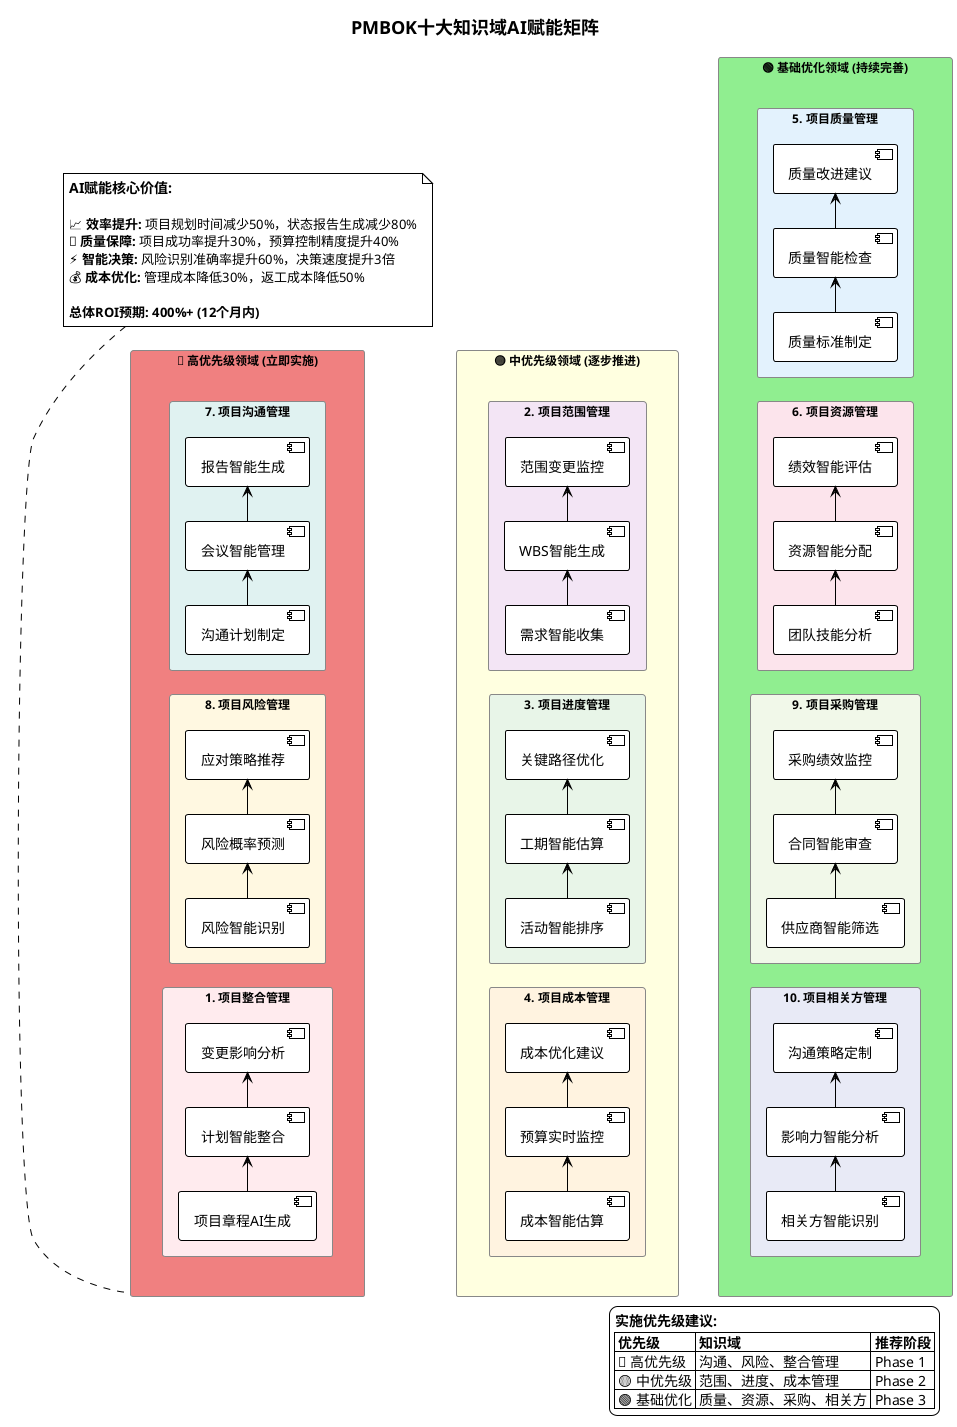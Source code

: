 @startuml PMBOK_AI_Empowerment_Matrix
!theme plain
left to right direction

skinparam backgroundColor #ffffff
skinparam packageStyle rectangle
skinparam rectangle {
    BackgroundColor #ffffff
    BorderColor #888888
    FontSize 12
}

title <size:18><b>PMBOK十大知识域AI赋能矩阵</b></size>

' 定义颜色主题
!define INTEGRATION_COLOR #ffebee
!define SCOPE_COLOR #f3e5f5
!define SCHEDULE_COLOR #e8f5e8
!define COST_COLOR #fff3e0
!define QUALITY_COLOR #e3f2fd
!define RESOURCE_COLOR #fce4ec
!define COMMUNICATION_COLOR #e0f2f1
!define RISK_COLOR #fff8e1
!define PROCUREMENT_COLOR #f1f8e9
!define STAKEHOLDER_COLOR #e8eaf6

' =================== 第一层：高优先级核心领域 ===================
package "🔴 高优先级领域 (立即实施)" as HighPriority #LightCoral {
    rectangle "7. 项目沟通管理" as Communication COMMUNICATION_COLOR {
        [沟通计划制定] -right-> [会议智能管理] 
        [会议智能管理] -right-> [报告智能生成]
    }
    
    rectangle "8. 项目风险管理" as Risk RISK_COLOR {
        [风险智能识别] -right-> [风险概率预测] 
        [风险概率预测] -right-> [应对策略推荐]
    }
    
    rectangle "1. 项目整合管理" as Integration INTEGRATION_COLOR {
        [项目章程AI生成] -right-> [计划智能整合] 
        [计划智能整合] -right-> [变更影响分析]
    }
}

' =================== 第二层：中优先级领域 ===================
package "🟡 中优先级领域 (逐步推进)" as MidPriority #LightYellow {
    rectangle "2. 项目范围管理" as Scope SCOPE_COLOR {
        [需求智能收集] -right-> [WBS智能生成] 
        [WBS智能生成] -right-> [范围变更监控]
    }
    
    rectangle "3. 项目进度管理" as Schedule SCHEDULE_COLOR {
        [活动智能排序] -right-> [工期智能估算] 
        [工期智能估算] -right-> [关键路径优化]
    }
    
    rectangle "4. 项目成本管理" as Cost COST_COLOR {
        [成本智能估算] -right-> [预算实时监控] 
        [预算实时监控] -right-> [成本优化建议]
    }
}

' =================== 第三层：基础优化领域 ===================
package "🟢 基础优化领域 (持续完善)" as LowPriority #LightGreen {
    rectangle "5. 项目质量管理" as Quality QUALITY_COLOR {
        [质量标准制定] -right-> [质量智能检查] 
        [质量智能检查] -right-> [质量改进建议]
    }
    
    rectangle "6. 项目资源管理" as Resource RESOURCE_COLOR {
        [团队技能分析] -right-> [资源智能分配] 
        [资源智能分配] -right-> [绩效智能评估]
    }
    
    rectangle "9. 项目采购管理" as Procurement PROCUREMENT_COLOR {
        [供应商智能筛选] -right-> [合同智能审查] 
        [合同智能审查] -right-> [采购绩效监控]
    }
    
    rectangle "10. 项目相关方管理" as Stakeholder STAKEHOLDER_COLOR {
        [相关方智能识别] -right-> [影响力智能分析] 
        [影响力智能分析] -right-> [沟通策略定制]
    }
}

' =================== 布局控制 ===================
' 强制三层垂直布局，左对齐
HighPriority -[hidden]down-> MidPriority
MidPriority -[hidden]down-> LowPriority

' 核心价值总结 - 放在高优先级上方
note top of HighPriority
    <size:14><b>AI赋能核心价值:</b></size>
    
    📈 <b>效率提升:</b> 项目规划时间减少50%，状态报告生成减少80%
    🎯 <b>质量保障:</b> 项目成功率提升30%，预算控制精度提升40%
    ⚡ <b>智能决策:</b> 风险识别准确率提升60%，决策速度提升3倍
    💰 <b>成本优化:</b> 管理成本降低30%，返工成本降低50%
    
    <b>总体ROI预期: 400%+ (12个月内)</b>
end note

' 实施优先级标识
legend right
    <b>实施优先级建议:</b>
    |= 优先级 |= 知识域 |= 推荐阶段 |
    | 🔴 高优先级 | 沟通、风险、整合管理 | Phase 1 |
    | 🟡 中优先级 | 范围、进度、成本管理 | Phase 2 |
    | 🟢 基础优化 | 质量、资源、采购、相关方 | Phase 3 |
end legend

@enduml
